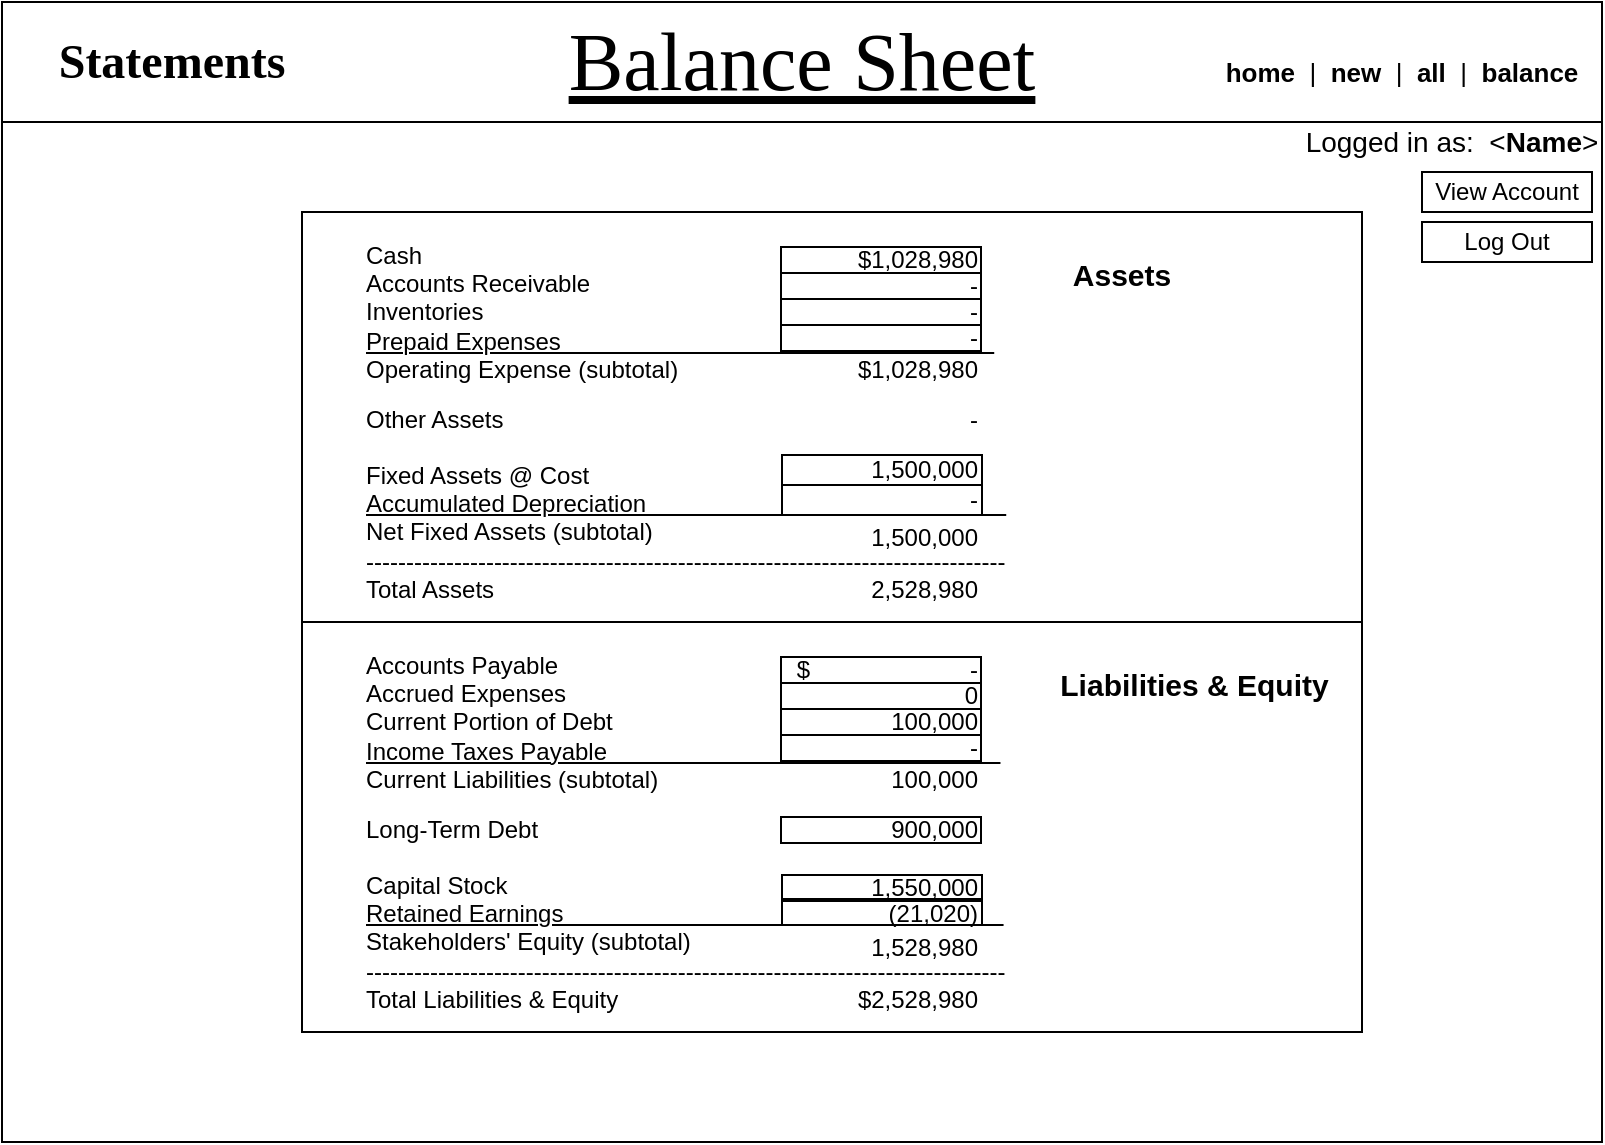 <mxfile version="11.2.5" type="device" pages="1"><diagram id="5nysMyVzFUWDYvs2mSw3" name="Page-1"><mxGraphModel dx="1315" dy="718" grid="1" gridSize="10" guides="1" tooltips="1" connect="1" arrows="1" fold="1" page="1" pageScale="1" pageWidth="1100" pageHeight="850" math="0" shadow="0"><root><mxCell id="0"/><mxCell id="1" parent="0"/><mxCell id="UWytd8_j88FqRpjQJpOs-1" value="" style="rounded=0;whiteSpace=wrap;html=1;gradientColor=#ffffff;" vertex="1" parent="1"><mxGeometry x="160" y="120" width="800" height="570" as="geometry"/></mxCell><mxCell id="UWytd8_j88FqRpjQJpOs-2" value="&lt;span style=&quot;font-family: &amp;#34;helvetica&amp;#34; , &amp;#34;arial&amp;#34; , sans-serif ; font-size: 0px&quot;&gt;%3CmxGraphModel%3E%3Croot%3E%3CmxCell%20id%3D%220%22%2F%3E%3CmxCell%20id%3D%221%22%20parent%3D%220%22%2F%3E%3CmxCell%20id%3D%222%22%20value%3D%22%26lt%3Bfont%20style%3D%26quot%3Bfont-size%3A%2036px%26quot%3B%26gt%3B%26lt%3Bb%26gt%3BStatements%26lt%3B%2Fb%26gt%3B%26lt%3B%2Ffont%26gt%3B%22%20style%3D%22text%3Bhtml%3D1%3BstrokeColor%3Dnone%3BfillColor%3Dnone%3Balign%3Dcenter%3BverticalAlign%3Dmiddle%3BwhiteSpace%3Dwrap%3Brounded%3D0%3BfontFamily%3DCursive%3B%22%20vertex%3D%221%22%20parent%3D%221%22%3E%3CmxGeometry%20x%3D%22425%22%20y%3D%22250%22%20width%3D%22250%22%20height%3D%2280%22%20as%3D%22geometry%22%2F%3E%3C%2FmxCell%3E%3C%2Froot%3E%3C%2FmxGraphModel%3E&lt;/span&gt;" style="rounded=0;whiteSpace=wrap;html=1;" vertex="1" parent="1"><mxGeometry x="160" y="120" width="800" height="60" as="geometry"/></mxCell><mxCell id="UWytd8_j88FqRpjQJpOs-3" value="&lt;font style=&quot;font-size: 24px&quot;&gt;&lt;b&gt;Statements&lt;/b&gt;&lt;/font&gt;" style="text;html=1;strokeColor=none;fillColor=none;align=center;verticalAlign=middle;whiteSpace=wrap;rounded=0;fontFamily=Cursive;" vertex="1" parent="1"><mxGeometry x="160" y="120" width="170" height="60" as="geometry"/></mxCell><mxCell id="UWytd8_j88FqRpjQJpOs-4" value="&lt;font face=&quot;Lucida Console&quot; size=&quot;1&quot;&gt;&lt;u style=&quot;font-size: 41px&quot;&gt;Balance Sheet&lt;/u&gt;&lt;/font&gt;" style="text;html=1;strokeColor=none;fillColor=none;align=center;verticalAlign=middle;whiteSpace=wrap;rounded=0;" vertex="1" parent="1"><mxGeometry x="410" y="120" width="300" height="60" as="geometry"/></mxCell><mxCell id="UWytd8_j88FqRpjQJpOs-5" value="&lt;font style=&quot;font-size: 13px&quot;&gt;&lt;b&gt;home&amp;nbsp;&lt;/b&gt; |&amp;nbsp;&amp;nbsp;&lt;b&gt;new&lt;/b&gt;&amp;nbsp; |&amp;nbsp;&amp;nbsp;&lt;b&gt;all&lt;/b&gt;&amp;nbsp; |&amp;nbsp;&amp;nbsp;&lt;b&gt;balance&lt;/b&gt;&lt;/font&gt;" style="text;html=1;strokeColor=none;fillColor=none;align=center;verticalAlign=middle;whiteSpace=wrap;rounded=0;" vertex="1" parent="1"><mxGeometry x="760" y="140" width="200" height="30" as="geometry"/></mxCell><mxCell id="UWytd8_j88FqRpjQJpOs-52" value="&lt;font style=&quot;font-size: 14px&quot;&gt;Logged in as:&amp;nbsp; &amp;lt;&lt;b&gt;Name&lt;/b&gt;&amp;gt;&lt;/font&gt;" style="text;html=1;strokeColor=none;fillColor=none;align=center;verticalAlign=middle;whiteSpace=wrap;rounded=0;" vertex="1" parent="1"><mxGeometry x="810" y="180" width="150" height="20" as="geometry"/></mxCell><mxCell id="UWytd8_j88FqRpjQJpOs-53" value="Log Out" style="text;html=1;strokeColor=#000000;fillColor=none;align=center;verticalAlign=middle;whiteSpace=wrap;rounded=0;" vertex="1" parent="1"><mxGeometry x="870" y="230" width="85" height="20" as="geometry"/></mxCell><mxCell id="UWytd8_j88FqRpjQJpOs-54" value="View Account" style="text;html=1;strokeColor=#000000;fillColor=none;align=center;verticalAlign=middle;whiteSpace=wrap;rounded=0;" vertex="1" parent="1"><mxGeometry x="870" y="205" width="85" height="20" as="geometry"/></mxCell><mxCell id="UWytd8_j88FqRpjQJpOs-61" value="" style="rounded=0;whiteSpace=wrap;html=1;" vertex="1" parent="1"><mxGeometry x="310" y="225" width="530" height="205" as="geometry"/></mxCell><mxCell id="UWytd8_j88FqRpjQJpOs-68" value="&lt;b&gt;&lt;font style=&quot;font-size: 15px&quot;&gt;Assets&lt;/font&gt;&lt;/b&gt;" style="text;html=1;strokeColor=none;fillColor=none;align=center;verticalAlign=middle;whiteSpace=wrap;rounded=0;" vertex="1" parent="1"><mxGeometry x="650" y="245.5" width="140" height="20" as="geometry"/></mxCell><mxCell id="UWytd8_j88FqRpjQJpOs-70" value="Cash&lt;br&gt;Accounts Receivable&lt;br&gt;Inventories&lt;br&gt;&lt;u&gt;Prepaid Expenses&amp;nbsp; &amp;nbsp; &amp;nbsp; &amp;nbsp; &amp;nbsp; &amp;nbsp; &amp;nbsp; &amp;nbsp; &amp;nbsp; &amp;nbsp; &amp;nbsp; &amp;nbsp; &amp;nbsp; &amp;nbsp; &amp;nbsp; &amp;nbsp; &amp;nbsp; &amp;nbsp; &amp;nbsp; &amp;nbsp; &amp;nbsp; &amp;nbsp; &amp;nbsp; &amp;nbsp; &amp;nbsp; &amp;nbsp; &amp;nbsp; &amp;nbsp; &amp;nbsp; &amp;nbsp; &amp;nbsp; &amp;nbsp; &amp;nbsp;&lt;/u&gt;&lt;br&gt;Operating Expense (subtotal)" style="text;html=1;strokeColor=none;fillColor=none;align=left;verticalAlign=middle;whiteSpace=wrap;rounded=0;" vertex="1" parent="1"><mxGeometry x="340" y="246" width="460" height="58" as="geometry"/></mxCell><mxCell id="UWytd8_j88FqRpjQJpOs-72" value="-" style="rounded=0;whiteSpace=wrap;html=1;align=right;" vertex="1" parent="1"><mxGeometry x="549.5" y="281.5" width="100" height="13" as="geometry"/></mxCell><mxCell id="UWytd8_j88FqRpjQJpOs-75" value="-" style="rounded=0;whiteSpace=wrap;html=1;align=right;" vertex="1" parent="1"><mxGeometry x="549.5" y="268.5" width="100" height="13" as="geometry"/></mxCell><mxCell id="UWytd8_j88FqRpjQJpOs-76" value="-" style="rounded=0;whiteSpace=wrap;html=1;align=right;" vertex="1" parent="1"><mxGeometry x="549.5" y="255.5" width="100" height="13" as="geometry"/></mxCell><mxCell id="UWytd8_j88FqRpjQJpOs-77" value="$1,028,980" style="rounded=0;whiteSpace=wrap;html=1;strokeColor=none;align=right;" vertex="1" parent="1"><mxGeometry x="550" y="299" width="100" height="10" as="geometry"/></mxCell><mxCell id="UWytd8_j88FqRpjQJpOs-78" value="Other Assets" style="text;html=1;strokeColor=none;fillColor=none;align=left;verticalAlign=middle;whiteSpace=wrap;rounded=0;" vertex="1" parent="1"><mxGeometry x="340" y="300" width="460" height="58" as="geometry"/></mxCell><mxCell id="UWytd8_j88FqRpjQJpOs-79" value="-" style="rounded=0;whiteSpace=wrap;html=1;strokeColor=none;align=right;" vertex="1" parent="1"><mxGeometry x="550" y="324" width="100" height="10" as="geometry"/></mxCell><mxCell id="UWytd8_j88FqRpjQJpOs-83" value="Fixed Assets @ Cost&lt;br&gt;&lt;u&gt;Accumulated Depreciation&amp;nbsp; &amp;nbsp; &amp;nbsp; &amp;nbsp; &amp;nbsp; &amp;nbsp; &amp;nbsp; &amp;nbsp; &amp;nbsp; &amp;nbsp; &amp;nbsp; &amp;nbsp; &amp;nbsp; &amp;nbsp; &amp;nbsp; &amp;nbsp; &amp;nbsp; &amp;nbsp; &amp;nbsp; &amp;nbsp; &amp;nbsp; &amp;nbsp; &amp;nbsp; &amp;nbsp; &amp;nbsp; &amp;nbsp; &amp;nbsp;&amp;nbsp;&lt;br&gt;&lt;/u&gt;Net Fixed Assets (subtotal)&lt;br&gt;--------------------------------------------------------------------------------&lt;br&gt;Total Assets&lt;br&gt;" style="text;html=1;strokeColor=none;fillColor=none;align=left;verticalAlign=middle;whiteSpace=wrap;rounded=0;" vertex="1" parent="1"><mxGeometry x="340" y="349" width="460" height="72" as="geometry"/></mxCell><mxCell id="UWytd8_j88FqRpjQJpOs-84" value="1,500,000" style="rounded=0;whiteSpace=wrap;html=1;align=right;" vertex="1" parent="1"><mxGeometry x="550" y="346.5" width="100" height="15" as="geometry"/></mxCell><mxCell id="UWytd8_j88FqRpjQJpOs-85" value="-" style="rounded=0;whiteSpace=wrap;html=1;align=right;" vertex="1" parent="1"><mxGeometry x="550" y="361.5" width="100" height="15" as="geometry"/></mxCell><mxCell id="UWytd8_j88FqRpjQJpOs-87" value="1,500,000" style="rounded=0;whiteSpace=wrap;html=1;align=right;strokeColor=none;" vertex="1" parent="1"><mxGeometry x="550" y="380" width="100" height="15" as="geometry"/></mxCell><mxCell id="UWytd8_j88FqRpjQJpOs-90" value="$1,028,980" style="rounded=0;whiteSpace=wrap;html=1;align=right;" vertex="1" parent="1"><mxGeometry x="549.5" y="242.5" width="100" height="13" as="geometry"/></mxCell><mxCell id="UWytd8_j88FqRpjQJpOs-91" value="2,528,980" style="rounded=0;whiteSpace=wrap;html=1;align=right;strokeColor=none;" vertex="1" parent="1"><mxGeometry x="550" y="406" width="100" height="15" as="geometry"/></mxCell><mxCell id="UWytd8_j88FqRpjQJpOs-93" value="" style="rounded=0;whiteSpace=wrap;html=1;" vertex="1" parent="1"><mxGeometry x="310" y="430" width="530" height="205" as="geometry"/></mxCell><mxCell id="UWytd8_j88FqRpjQJpOs-94" value="&lt;b&gt;&lt;font style=&quot;font-size: 15px&quot;&gt;&amp;nbsp; &amp;nbsp;Liabilities &amp;amp; Equity&lt;/font&gt;&lt;/b&gt;" style="text;html=1;strokeColor=none;fillColor=none;align=center;verticalAlign=middle;whiteSpace=wrap;rounded=0;" vertex="1" parent="1"><mxGeometry x="670" y="451" width="160" height="20" as="geometry"/></mxCell><mxCell id="UWytd8_j88FqRpjQJpOs-95" value="Accounts Payable&lt;br&gt;Accrued Expenses&lt;br&gt;Current Portion of Debt&lt;br&gt;&lt;u&gt;Income Taxes Payable&amp;nbsp; &amp;nbsp; &amp;nbsp; &amp;nbsp; &amp;nbsp; &amp;nbsp; &amp;nbsp; &amp;nbsp; &amp;nbsp; &amp;nbsp; &amp;nbsp; &amp;nbsp; &amp;nbsp; &amp;nbsp; &amp;nbsp; &amp;nbsp; &amp;nbsp; &amp;nbsp; &amp;nbsp; &amp;nbsp; &amp;nbsp; &amp;nbsp; &amp;nbsp; &amp;nbsp; &amp;nbsp; &amp;nbsp; &amp;nbsp; &amp;nbsp; &amp;nbsp; &amp;nbsp;&lt;/u&gt;&lt;br&gt;Current Liabilities (subtotal)" style="text;html=1;strokeColor=none;fillColor=none;align=left;verticalAlign=middle;whiteSpace=wrap;rounded=0;" vertex="1" parent="1"><mxGeometry x="340" y="451" width="460" height="58" as="geometry"/></mxCell><mxCell id="UWytd8_j88FqRpjQJpOs-96" value="-" style="rounded=0;whiteSpace=wrap;html=1;align=right;" vertex="1" parent="1"><mxGeometry x="549.5" y="486.5" width="100" height="13" as="geometry"/></mxCell><mxCell id="UWytd8_j88FqRpjQJpOs-97" value="100,000" style="rounded=0;whiteSpace=wrap;html=1;align=right;" vertex="1" parent="1"><mxGeometry x="549.5" y="473.5" width="100" height="13" as="geometry"/></mxCell><mxCell id="UWytd8_j88FqRpjQJpOs-98" value="0" style="rounded=0;whiteSpace=wrap;html=1;align=right;" vertex="1" parent="1"><mxGeometry x="549.5" y="460.5" width="100" height="13" as="geometry"/></mxCell><mxCell id="UWytd8_j88FqRpjQJpOs-99" value="100,000" style="rounded=0;whiteSpace=wrap;html=1;strokeColor=none;align=right;" vertex="1" parent="1"><mxGeometry x="550" y="504" width="100" height="10" as="geometry"/></mxCell><mxCell id="UWytd8_j88FqRpjQJpOs-100" value="Long-Term Debt" style="text;html=1;strokeColor=none;fillColor=none;align=left;verticalAlign=middle;whiteSpace=wrap;rounded=0;" vertex="1" parent="1"><mxGeometry x="340" y="505" width="460" height="58" as="geometry"/></mxCell><mxCell id="UWytd8_j88FqRpjQJpOs-102" value="Capital Stock&lt;br&gt;&lt;u&gt;Retained Earnings&amp;nbsp; &amp;nbsp; &amp;nbsp; &amp;nbsp; &amp;nbsp; &amp;nbsp; &amp;nbsp; &amp;nbsp; &amp;nbsp; &amp;nbsp; &amp;nbsp; &amp;nbsp; &amp;nbsp; &amp;nbsp; &amp;nbsp; &amp;nbsp; &amp;nbsp; &amp;nbsp; &amp;nbsp; &amp;nbsp; &amp;nbsp; &amp;nbsp; &amp;nbsp; &amp;nbsp; &amp;nbsp; &amp;nbsp; &amp;nbsp; &amp;nbsp; &amp;nbsp; &amp;nbsp; &amp;nbsp; &amp;nbsp; &amp;nbsp;&amp;nbsp;&lt;br&gt;&lt;/u&gt;Stakeholders' Equity (subtotal)&lt;br&gt;--------------------------------------------------------------------------------&lt;br&gt;Total Liabilities &amp;amp; Equity" style="text;html=1;strokeColor=none;fillColor=none;align=left;verticalAlign=middle;whiteSpace=wrap;rounded=0;" vertex="1" parent="1"><mxGeometry x="340" y="554" width="460" height="72" as="geometry"/></mxCell><mxCell id="UWytd8_j88FqRpjQJpOs-103" value="1,550,000" style="rounded=0;whiteSpace=wrap;html=1;align=right;" vertex="1" parent="1"><mxGeometry x="550" y="556.5" width="100" height="12" as="geometry"/></mxCell><mxCell id="UWytd8_j88FqRpjQJpOs-104" value="(21,020)" style="rounded=0;whiteSpace=wrap;html=1;align=right;" vertex="1" parent="1"><mxGeometry x="550" y="569.5" width="100" height="12" as="geometry"/></mxCell><mxCell id="UWytd8_j88FqRpjQJpOs-105" value="1,528,980" style="rounded=0;whiteSpace=wrap;html=1;align=right;strokeColor=none;" vertex="1" parent="1"><mxGeometry x="550" y="585" width="100" height="15" as="geometry"/></mxCell><mxCell id="UWytd8_j88FqRpjQJpOs-106" value="$&amp;nbsp; &amp;nbsp; &amp;nbsp; &amp;nbsp; &amp;nbsp; &amp;nbsp; &amp;nbsp; &amp;nbsp; &amp;nbsp; &amp;nbsp; &amp;nbsp; &amp;nbsp; -" style="rounded=0;whiteSpace=wrap;html=1;align=right;" vertex="1" parent="1"><mxGeometry x="549.5" y="447.5" width="100" height="13" as="geometry"/></mxCell><mxCell id="UWytd8_j88FqRpjQJpOs-107" value="$2,528,980" style="rounded=0;whiteSpace=wrap;html=1;align=right;strokeColor=none;" vertex="1" parent="1"><mxGeometry x="550" y="611" width="100" height="15" as="geometry"/></mxCell><mxCell id="UWytd8_j88FqRpjQJpOs-109" value="900,000" style="rounded=0;whiteSpace=wrap;html=1;align=right;" vertex="1" parent="1"><mxGeometry x="549.5" y="527.5" width="100" height="13" as="geometry"/></mxCell></root></mxGraphModel></diagram></mxfile>
